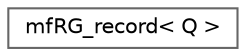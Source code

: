 digraph "Graphical Class Hierarchy"
{
 // INTERACTIVE_SVG=YES
 // LATEX_PDF_SIZE
  bgcolor="transparent";
  edge [fontname=Helvetica,fontsize=10,labelfontname=Helvetica,labelfontsize=10];
  node [fontname=Helvetica,fontsize=10,shape=box,height=0.2,width=0.4];
  rankdir="LR";
  Node0 [id="Node000000",label="mfRG_record\< Q \>",height=0.2,width=0.4,color="grey40", fillcolor="white", style="filled",URL="$d7/dbe/structmfRG__record.html",tooltip=" "];
}
